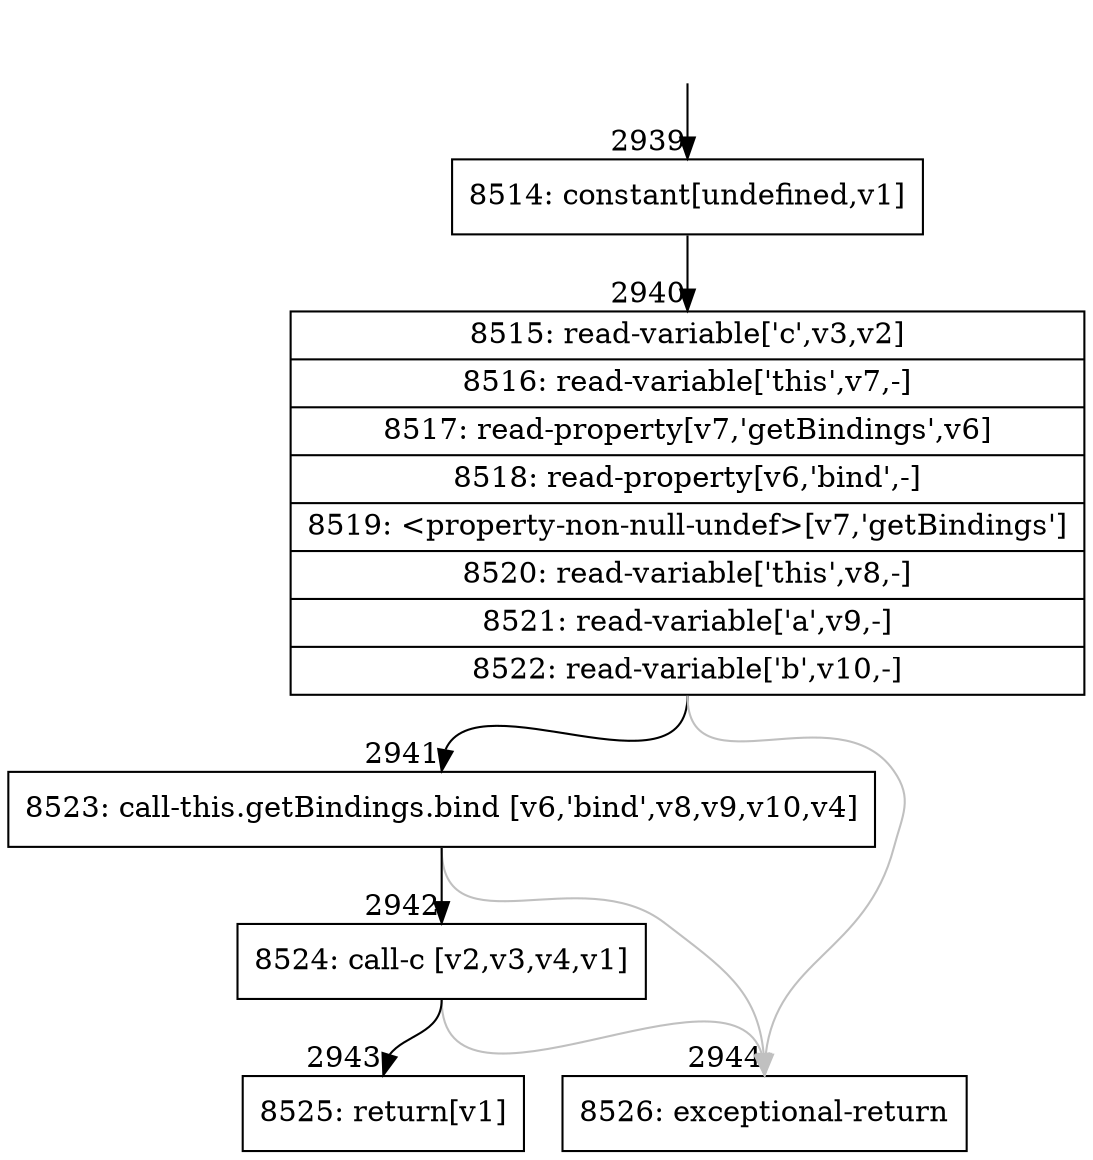digraph {
rankdir="TD"
BB_entry240[shape=none,label=""];
BB_entry240 -> BB2939 [tailport=s, headport=n, headlabel="    2939"]
BB2939 [shape=record label="{8514: constant[undefined,v1]}" ] 
BB2939 -> BB2940 [tailport=s, headport=n, headlabel="      2940"]
BB2940 [shape=record label="{8515: read-variable['c',v3,v2]|8516: read-variable['this',v7,-]|8517: read-property[v7,'getBindings',v6]|8518: read-property[v6,'bind',-]|8519: \<property-non-null-undef\>[v7,'getBindings']|8520: read-variable['this',v8,-]|8521: read-variable['a',v9,-]|8522: read-variable['b',v10,-]}" ] 
BB2940 -> BB2941 [tailport=s, headport=n, headlabel="      2941"]
BB2940 -> BB2944 [tailport=s, headport=n, color=gray, headlabel="      2944"]
BB2941 [shape=record label="{8523: call-this.getBindings.bind [v6,'bind',v8,v9,v10,v4]}" ] 
BB2941 -> BB2942 [tailport=s, headport=n, headlabel="      2942"]
BB2941 -> BB2944 [tailport=s, headport=n, color=gray]
BB2942 [shape=record label="{8524: call-c [v2,v3,v4,v1]}" ] 
BB2942 -> BB2943 [tailport=s, headport=n, headlabel="      2943"]
BB2942 -> BB2944 [tailport=s, headport=n, color=gray]
BB2943 [shape=record label="{8525: return[v1]}" ] 
BB2944 [shape=record label="{8526: exceptional-return}" ] 
}
